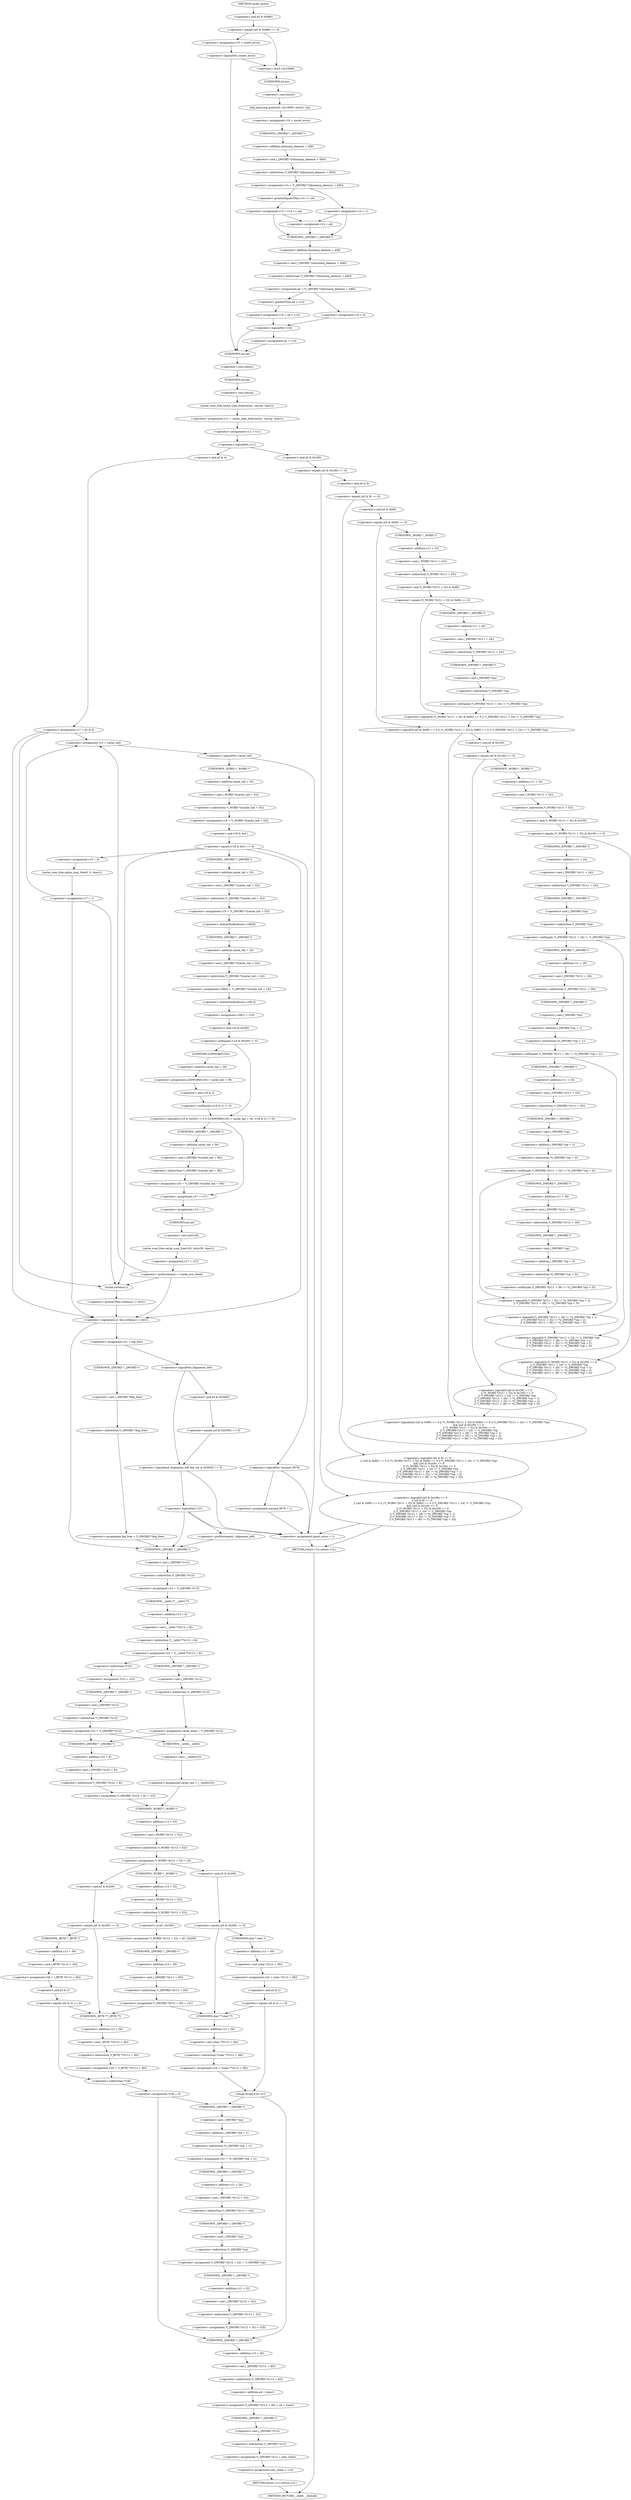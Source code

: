 digraph cache_insert {  
"1000145" [label = "(<operator>.equals,(a5 & 0x980) == 0)" ]
"1000146" [label = "(<operator>.and,a5 & 0x980)" ]
"1000151" [label = "(<operator>.assignment,v10 = insert_error)" ]
"1000155" [label = "(<operator>.logicalNot,!insert_error)" ]
"1000159" [label = "(log_query,log_query(a5 | 0x10000, (int)a1, cp))" ]
"1000160" [label = "(<operator>.or,a5 | 0x10000)" ]
"1000163" [label = "(<operator>.cast,(int)a1)" ]
"1000164" [label = "(UNKNOWN,int,int)" ]
"1000167" [label = "(<operator>.assignment,v10 = insert_error)" ]
"1000170" [label = "(<operator>.assignment,v14 = *(_QWORD *)(dnsmasq_daemon + 456))" ]
"1000172" [label = "(<operator>.indirection,*(_QWORD *)(dnsmasq_daemon + 456))" ]
"1000173" [label = "(<operator>.cast,(_QWORD *)(dnsmasq_daemon + 456))" ]
"1000174" [label = "(UNKNOWN,_QWORD *,_QWORD *)" ]
"1000175" [label = "(<operator>.addition,dnsmasq_daemon + 456)" ]
"1000180" [label = "(<operator>.assignment,v15 = v14 >= a4)" ]
"1000182" [label = "(<operator>.greaterEqualsThan,v14 >= a4)" ]
"1000186" [label = "(<operator>.assignment,v15 = 1)" ]
"1000191" [label = "(<operator>.assignment,v14 = a4)" ]
"1000194" [label = "(<operator>.assignment,a4 = *(_QWORD *)(dnsmasq_daemon + 448))" ]
"1000196" [label = "(<operator>.indirection,*(_QWORD *)(dnsmasq_daemon + 448))" ]
"1000197" [label = "(<operator>.cast,(_QWORD *)(dnsmasq_daemon + 448))" ]
"1000198" [label = "(UNKNOWN,_QWORD *,_QWORD *)" ]
"1000199" [label = "(<operator>.addition,dnsmasq_daemon + 448)" ]
"1000204" [label = "(<operator>.assignment,v16 = a4 > v14)" ]
"1000206" [label = "(<operator>.greaterThan,a4 > v14)" ]
"1000210" [label = "(<operator>.assignment,v16 = 0)" ]
"1000214" [label = "(<operator>.logicalNot,!v16)" ]
"1000216" [label = "(<operator>.assignment,a4 = v14)" ]
"1000223" [label = "(<operator>.assignment,v11 = cache_scan_free((int)a1, (int)cp, time1))" ]
"1000225" [label = "(cache_scan_free,cache_scan_free((int)a1, (int)cp, time1))" ]
"1000226" [label = "(<operator>.cast,(int)a1)" ]
"1000227" [label = "(UNKNOWN,int,int)" ]
"1000229" [label = "(<operator>.cast,(int)cp)" ]
"1000230" [label = "(UNKNOWN,int,int)" ]
"1000233" [label = "(<operator>.assignment,v12 = v11)" ]
"1000237" [label = "(<operator>.logicalNot,!v11)" ]
"1000240" [label = "(<operator>.assignment,v17 = a5 & 4)" ]
"1000242" [label = "(<operator>.and,a5 & 4)" ]
"1000248" [label = "(<operator>.assignment,v12 = cache_tail)" ]
"1000252" [label = "(<operator>.logicalNot,!cache_tail)" ]
"1000255" [label = "(<operator>.assignment,v18 = *(_WORD *)(cache_tail + 52))" ]
"1000257" [label = "(<operator>.indirection,*(_WORD *)(cache_tail + 52))" ]
"1000258" [label = "(<operator>.cast,(_WORD *)(cache_tail + 52))" ]
"1000259" [label = "(UNKNOWN,_WORD *,_WORD *)" ]
"1000260" [label = "(<operator>.addition,cache_tail + 52)" ]
"1000264" [label = "(<operator>.equals,(v18 & 0xC) == 0)" ]
"1000265" [label = "(<operator>.and,v18 & 0xC)" ]
"1000274" [label = "(<operator>.logicalNot,!warned_9978)" ]
"1000277" [label = "(<operator>.assignment,warned_9978 = 1)" ]
"1000284" [label = "(<operator>.assignment,v19 = *(_QWORD *)(cache_tail + 32))" ]
"1000286" [label = "(<operator>.indirection,*(_QWORD *)(cache_tail + 32))" ]
"1000287" [label = "(<operator>.cast,(_QWORD *)(cache_tail + 32))" ]
"1000288" [label = "(UNKNOWN,_QWORD *,_QWORD *)" ]
"1000289" [label = "(<operator>.addition,cache_tail + 32)" ]
"1000292" [label = "(<operator>.assignment,v28[0] = *(_QWORD *)(cache_tail + 24))" ]
"1000293" [label = "(<operator>.indirectIndexAccess,v28[0])" ]
"1000296" [label = "(<operator>.indirection,*(_QWORD *)(cache_tail + 24))" ]
"1000297" [label = "(<operator>.cast,(_QWORD *)(cache_tail + 24))" ]
"1000298" [label = "(UNKNOWN,_QWORD *,_QWORD *)" ]
"1000299" [label = "(<operator>.addition,cache_tail + 24)" ]
"1000302" [label = "(<operator>.assignment,v28[1] = v19)" ]
"1000303" [label = "(<operator>.indirectIndexAccess,v28[1])" ]
"1000308" [label = "(<operator>.logicalOr,(v18 & 0x200) != 0 || (LODWORD(v20) = cache_tail + 56, (v18 & 2) != 0))" ]
"1000309" [label = "(<operator>.notEquals,(v18 & 0x200) != 0)" ]
"1000310" [label = "(<operator>.and,v18 & 0x200)" ]
"1000315" [label = "(<operator>.assignment,LODWORD(v20) = cache_tail + 56)" ]
"1000316" [label = "(LODWORD,LODWORD(v20))" ]
"1000318" [label = "(<operator>.addition,cache_tail + 56)" ]
"1000321" [label = "(<operator>.notEquals,(v18 & 2) != 0)" ]
"1000322" [label = "(<operator>.and,v18 & 2)" ]
"1000326" [label = "(<operator>.assignment,v20 = *(_QWORD *)(cache_tail + 56))" ]
"1000328" [label = "(<operator>.indirection,*(_QWORD *)(cache_tail + 56))" ]
"1000329" [label = "(<operator>.cast,(_QWORD *)(cache_tail + 56))" ]
"1000330" [label = "(UNKNOWN,_QWORD *,_QWORD *)" ]
"1000331" [label = "(<operator>.addition,cache_tail + 56)" ]
"1000334" [label = "(<operator>.assignment,v27 = v17)" ]
"1000337" [label = "(<operator>.assignment,v10 = 1)" ]
"1000340" [label = "(cache_scan_free,cache_scan_free(v20, (int)v28, time1))" ]
"1000342" [label = "(<operator>.cast,(int)v28)" ]
"1000343" [label = "(UNKNOWN,int,int)" ]
"1000346" [label = "(<operator>.assignment,v17 = v27)" ]
"1000349" [label = "(<operator>.preIncrement,++cache_live_freed)" ]
"1000353" [label = "(<operator>.assignment,v10 = 0)" ]
"1000356" [label = "(cache_scan_free,cache_scan_free(0, 0, time1))" ]
"1000360" [label = "(<operator>.assignment,v17 = 1)" ]
"1000364" [label = "(<operator>.logicalAnd,a1 && strlen(a1) > 0x31)" ]
"1000366" [label = "(<operator>.greaterThan,strlen(a1) > 0x31)" ]
"1000367" [label = "(strlen,strlen(a1))" ]
"1000371" [label = "(<operator>.assignment,v21 = big_free)" ]
"1000377" [label = "(<operator>.assignment,big_free = *(_QWORD *)big_free)" ]
"1000379" [label = "(<operator>.indirection,*(_QWORD *)big_free)" ]
"1000380" [label = "(<operator>.cast,(_QWORD *)big_free)" ]
"1000381" [label = "(UNKNOWN,_QWORD *,_QWORD *)" ]
"1000386" [label = "(<operator>.logicalAnd,!bignames_left && (a5 & 0x5000) == 0)" ]
"1000387" [label = "(<operator>.logicalNot,!bignames_left)" ]
"1000389" [label = "(<operator>.equals,(a5 & 0x5000) == 0)" ]
"1000390" [label = "(<operator>.and,a5 & 0x5000)" ]
"1000396" [label = "(<operator>.logicalNot,!v21)" ]
"1000401" [label = "(<operator>.preDecrement,--bignames_left)" ]
"1000406" [label = "(<operator>.assignment,v22 = *(_QWORD *)v12)" ]
"1000408" [label = "(<operator>.indirection,*(_QWORD *)v12)" ]
"1000409" [label = "(<operator>.cast,(_QWORD *)v12)" ]
"1000410" [label = "(UNKNOWN,_QWORD *,_QWORD *)" ]
"1000412" [label = "(<operator>.assignment,v23 = *(__int64 **)(v12 + 8))" ]
"1000414" [label = "(<operator>.indirection,*(__int64 **)(v12 + 8))" ]
"1000415" [label = "(<operator>.cast,(__int64 **)(v12 + 8))" ]
"1000416" [label = "(UNKNOWN,__int64 **,__int64 **)" ]
"1000417" [label = "(<operator>.addition,v12 + 8)" ]
"1000423" [label = "(<operator>.assignment,*v23 = v22)" ]
"1000424" [label = "(<operator>.indirection,*v23)" ]
"1000427" [label = "(<operator>.assignment,v22 = *(_QWORD *)v12)" ]
"1000429" [label = "(<operator>.indirection,*(_QWORD *)v12)" ]
"1000430" [label = "(<operator>.cast,(_QWORD *)v12)" ]
"1000431" [label = "(UNKNOWN,_QWORD *,_QWORD *)" ]
"1000435" [label = "(<operator>.assignment,cache_head = *(_QWORD *)v12)" ]
"1000437" [label = "(<operator>.indirection,*(_QWORD *)v12)" ]
"1000438" [label = "(<operator>.cast,(_QWORD *)v12)" ]
"1000439" [label = "(UNKNOWN,_QWORD *,_QWORD *)" ]
"1000443" [label = "(<operator>.assignment,*(_QWORD *)(v22 + 8) = v23)" ]
"1000444" [label = "(<operator>.indirection,*(_QWORD *)(v22 + 8))" ]
"1000445" [label = "(<operator>.cast,(_QWORD *)(v22 + 8))" ]
"1000446" [label = "(UNKNOWN,_QWORD *,_QWORD *)" ]
"1000447" [label = "(<operator>.addition,v22 + 8)" ]
"1000452" [label = "(<operator>.assignment,cache_tail = (__int64)v23)" ]
"1000454" [label = "(<operator>.cast,(__int64)v23)" ]
"1000455" [label = "(UNKNOWN,__int64,__int64)" ]
"1000457" [label = "(<operator>.assignment,*(_WORD *)(v12 + 52) = a5)" ]
"1000458" [label = "(<operator>.indirection,*(_WORD *)(v12 + 52))" ]
"1000459" [label = "(<operator>.cast,(_WORD *)(v12 + 52))" ]
"1000460" [label = "(UNKNOWN,_WORD *,_WORD *)" ]
"1000461" [label = "(<operator>.addition,v12 + 52)" ]
"1000468" [label = "(<operator>.assignment,*(_WORD *)(v12 + 52) = a5 | 0x200)" ]
"1000469" [label = "(<operator>.indirection,*(_WORD *)(v12 + 52))" ]
"1000470" [label = "(<operator>.cast,(_WORD *)(v12 + 52))" ]
"1000471" [label = "(UNKNOWN,_WORD *,_WORD *)" ]
"1000472" [label = "(<operator>.addition,v12 + 52)" ]
"1000475" [label = "(<operator>.or,a5 | 0x200)" ]
"1000478" [label = "(<operator>.assignment,*(_QWORD *)(v12 + 56) = v21)" ]
"1000479" [label = "(<operator>.indirection,*(_QWORD *)(v12 + 56))" ]
"1000480" [label = "(<operator>.cast,(_QWORD *)(v12 + 56))" ]
"1000481" [label = "(UNKNOWN,_QWORD *,_QWORD *)" ]
"1000482" [label = "(<operator>.addition,v12 + 56)" ]
"1000490" [label = "(<operator>.assignment,v24 = *(char **)(v12 + 56))" ]
"1000492" [label = "(<operator>.indirection,*(char **)(v12 + 56))" ]
"1000493" [label = "(<operator>.cast,(char **)(v12 + 56))" ]
"1000494" [label = "(UNKNOWN,char **,char **)" ]
"1000495" [label = "(<operator>.addition,v12 + 56)" ]
"1000499" [label = "(strcpy,strcpy(v24, a1))" ]
"1000506" [label = "(<operator>.assignment,v25 = *((_QWORD *)cp + 1))" ]
"1000508" [label = "(<operator>.indirection,*((_QWORD *)cp + 1))" ]
"1000509" [label = "(<operator>.addition,(_QWORD *)cp + 1)" ]
"1000510" [label = "(<operator>.cast,(_QWORD *)cp)" ]
"1000511" [label = "(UNKNOWN,_QWORD *,_QWORD *)" ]
"1000514" [label = "(<operator>.assignment,*(_QWORD *)(v12 + 24) = *(_QWORD *)cp)" ]
"1000515" [label = "(<operator>.indirection,*(_QWORD *)(v12 + 24))" ]
"1000516" [label = "(<operator>.cast,(_QWORD *)(v12 + 24))" ]
"1000517" [label = "(UNKNOWN,_QWORD *,_QWORD *)" ]
"1000518" [label = "(<operator>.addition,v12 + 24)" ]
"1000521" [label = "(<operator>.indirection,*(_QWORD *)cp)" ]
"1000522" [label = "(<operator>.cast,(_QWORD *)cp)" ]
"1000523" [label = "(UNKNOWN,_QWORD *,_QWORD *)" ]
"1000525" [label = "(<operator>.assignment,*(_QWORD *)(v12 + 32) = v25)" ]
"1000526" [label = "(<operator>.indirection,*(_QWORD *)(v12 + 32))" ]
"1000527" [label = "(<operator>.cast,(_QWORD *)(v12 + 32))" ]
"1000528" [label = "(UNKNOWN,_QWORD *,_QWORD *)" ]
"1000529" [label = "(<operator>.addition,v12 + 32)" ]
"1000533" [label = "(<operator>.assignment,*(_QWORD *)(v12 + 40) = a4 + time1)" ]
"1000534" [label = "(<operator>.indirection,*(_QWORD *)(v12 + 40))" ]
"1000535" [label = "(<operator>.cast,(_QWORD *)(v12 + 40))" ]
"1000536" [label = "(UNKNOWN,_QWORD *,_QWORD *)" ]
"1000537" [label = "(<operator>.addition,v12 + 40)" ]
"1000540" [label = "(<operator>.addition,a4 + time1)" ]
"1000543" [label = "(<operator>.assignment,*(_QWORD *)v12 = new_chain)" ]
"1000544" [label = "(<operator>.indirection,*(_QWORD *)v12)" ]
"1000545" [label = "(<operator>.cast,(_QWORD *)v12)" ]
"1000546" [label = "(UNKNOWN,_QWORD *,_QWORD *)" ]
"1000549" [label = "(<operator>.assignment,new_chain = v12)" ]
"1000552" [label = "(RETURN,return v12;,return v12;)" ]
"1000560" [label = "(<operator>.equals,(a5 & 0x200) == 0)" ]
"1000561" [label = "(<operator>.and,a5 & 0x200)" ]
"1000566" [label = "(<operator>.assignment,v24 = (char *)(v12 + 56))" ]
"1000568" [label = "(<operator>.cast,(char *)(v12 + 56))" ]
"1000569" [label = "(UNKNOWN,char *,char *)" ]
"1000570" [label = "(<operator>.addition,v12 + 56)" ]
"1000574" [label = "(<operator>.equals,(a5 & 2) == 0)" ]
"1000575" [label = "(<operator>.and,a5 & 2)" ]
"1000582" [label = "(<operator>.equals,(a5 & 0x200) == 0)" ]
"1000583" [label = "(<operator>.and,a5 & 0x200)" ]
"1000588" [label = "(<operator>.assignment,v26 = (_BYTE *)(v12 + 56))" ]
"1000590" [label = "(<operator>.cast,(_BYTE *)(v12 + 56))" ]
"1000591" [label = "(UNKNOWN,_BYTE *,_BYTE *)" ]
"1000592" [label = "(<operator>.addition,v12 + 56)" ]
"1000596" [label = "(<operator>.equals,(a5 & 2) == 0)" ]
"1000597" [label = "(<operator>.and,a5 & 2)" ]
"1000603" [label = "(<operator>.assignment,*v26 = 0)" ]
"1000604" [label = "(<operator>.indirection,*v26)" ]
"1000608" [label = "(<operator>.assignment,v26 = *(_BYTE **)(v12 + 56))" ]
"1000610" [label = "(<operator>.indirection,*(_BYTE **)(v12 + 56))" ]
"1000611" [label = "(<operator>.cast,(_BYTE **)(v12 + 56))" ]
"1000612" [label = "(UNKNOWN,_BYTE **,_BYTE **)" ]
"1000613" [label = "(<operator>.addition,v12 + 56)" ]
"1000618" [label = "(<operator>.logicalOr,(a5 & 0x180) == 0\n    || (a5 & 8) == 0\n    || ((a5 & 0x80) == 0 || (*(_WORD *)(v11 + 52) & 0x80) == 0 || *(_DWORD *)(v11 + 24) != *(_DWORD *)cp)\n    && ((a5 & 0x100) == 0\n     || (*(_WORD *)(v11 + 52) & 0x100) == 0\n     || *(_DWORD *)(v11 + 24) != *(_DWORD *)cp\n     || *(_DWORD *)(v11 + 28) != *((_DWORD *)cp + 1)\n     || *(_DWORD *)(v11 + 32) != *((_DWORD *)cp + 2)\n     || *(_DWORD *)(v11 + 36) != *((_DWORD *)cp + 3)))" ]
"1000619" [label = "(<operator>.equals,(a5 & 0x180) == 0)" ]
"1000620" [label = "(<operator>.and,a5 & 0x180)" ]
"1000624" [label = "(<operator>.logicalOr,(a5 & 8) == 0\n    || ((a5 & 0x80) == 0 || (*(_WORD *)(v11 + 52) & 0x80) == 0 || *(_DWORD *)(v11 + 24) != *(_DWORD *)cp)\n    && ((a5 & 0x100) == 0\n     || (*(_WORD *)(v11 + 52) & 0x100) == 0\n     || *(_DWORD *)(v11 + 24) != *(_DWORD *)cp\n     || *(_DWORD *)(v11 + 28) != *((_DWORD *)cp + 1)\n     || *(_DWORD *)(v11 + 32) != *((_DWORD *)cp + 2)\n     || *(_DWORD *)(v11 + 36) != *((_DWORD *)cp + 3)))" ]
"1000625" [label = "(<operator>.equals,(a5 & 8) == 0)" ]
"1000626" [label = "(<operator>.and,a5 & 8)" ]
"1000630" [label = "(<operator>.logicalAnd,((a5 & 0x80) == 0 || (*(_WORD *)(v11 + 52) & 0x80) == 0 || *(_DWORD *)(v11 + 24) != *(_DWORD *)cp)\n    && ((a5 & 0x100) == 0\n     || (*(_WORD *)(v11 + 52) & 0x100) == 0\n     || *(_DWORD *)(v11 + 24) != *(_DWORD *)cp\n     || *(_DWORD *)(v11 + 28) != *((_DWORD *)cp + 1)\n     || *(_DWORD *)(v11 + 32) != *((_DWORD *)cp + 2)\n     || *(_DWORD *)(v11 + 36) != *((_DWORD *)cp + 3)))" ]
"1000631" [label = "(<operator>.logicalOr,(a5 & 0x80) == 0 || (*(_WORD *)(v11 + 52) & 0x80) == 0 || *(_DWORD *)(v11 + 24) != *(_DWORD *)cp)" ]
"1000632" [label = "(<operator>.equals,(a5 & 0x80) == 0)" ]
"1000633" [label = "(<operator>.and,a5 & 0x80)" ]
"1000637" [label = "(<operator>.logicalOr,(*(_WORD *)(v11 + 52) & 0x80) == 0 || *(_DWORD *)(v11 + 24) != *(_DWORD *)cp)" ]
"1000638" [label = "(<operator>.equals,(*(_WORD *)(v11 + 52) & 0x80) == 0)" ]
"1000639" [label = "(<operator>.and,*(_WORD *)(v11 + 52) & 0x80)" ]
"1000640" [label = "(<operator>.indirection,*(_WORD *)(v11 + 52))" ]
"1000641" [label = "(<operator>.cast,(_WORD *)(v11 + 52))" ]
"1000642" [label = "(UNKNOWN,_WORD *,_WORD *)" ]
"1000643" [label = "(<operator>.addition,v11 + 52)" ]
"1000648" [label = "(<operator>.notEquals,*(_DWORD *)(v11 + 24) != *(_DWORD *)cp)" ]
"1000649" [label = "(<operator>.indirection,*(_DWORD *)(v11 + 24))" ]
"1000650" [label = "(<operator>.cast,(_DWORD *)(v11 + 24))" ]
"1000651" [label = "(UNKNOWN,_DWORD *,_DWORD *)" ]
"1000652" [label = "(<operator>.addition,v11 + 24)" ]
"1000655" [label = "(<operator>.indirection,*(_DWORD *)cp)" ]
"1000656" [label = "(<operator>.cast,(_DWORD *)cp)" ]
"1000657" [label = "(UNKNOWN,_DWORD *,_DWORD *)" ]
"1000659" [label = "(<operator>.logicalOr,(a5 & 0x100) == 0\n     || (*(_WORD *)(v11 + 52) & 0x100) == 0\n     || *(_DWORD *)(v11 + 24) != *(_DWORD *)cp\n     || *(_DWORD *)(v11 + 28) != *((_DWORD *)cp + 1)\n     || *(_DWORD *)(v11 + 32) != *((_DWORD *)cp + 2)\n     || *(_DWORD *)(v11 + 36) != *((_DWORD *)cp + 3))" ]
"1000660" [label = "(<operator>.equals,(a5 & 0x100) == 0)" ]
"1000661" [label = "(<operator>.and,a5 & 0x100)" ]
"1000665" [label = "(<operator>.logicalOr,(*(_WORD *)(v11 + 52) & 0x100) == 0\n     || *(_DWORD *)(v11 + 24) != *(_DWORD *)cp\n     || *(_DWORD *)(v11 + 28) != *((_DWORD *)cp + 1)\n     || *(_DWORD *)(v11 + 32) != *((_DWORD *)cp + 2)\n     || *(_DWORD *)(v11 + 36) != *((_DWORD *)cp + 3))" ]
"1000666" [label = "(<operator>.equals,(*(_WORD *)(v11 + 52) & 0x100) == 0)" ]
"1000667" [label = "(<operator>.and,*(_WORD *)(v11 + 52) & 0x100)" ]
"1000668" [label = "(<operator>.indirection,*(_WORD *)(v11 + 52))" ]
"1000669" [label = "(<operator>.cast,(_WORD *)(v11 + 52))" ]
"1000670" [label = "(UNKNOWN,_WORD *,_WORD *)" ]
"1000671" [label = "(<operator>.addition,v11 + 52)" ]
"1000676" [label = "(<operator>.logicalOr,*(_DWORD *)(v11 + 24) != *(_DWORD *)cp\n     || *(_DWORD *)(v11 + 28) != *((_DWORD *)cp + 1)\n     || *(_DWORD *)(v11 + 32) != *((_DWORD *)cp + 2)\n     || *(_DWORD *)(v11 + 36) != *((_DWORD *)cp + 3))" ]
"1000677" [label = "(<operator>.notEquals,*(_DWORD *)(v11 + 24) != *(_DWORD *)cp)" ]
"1000678" [label = "(<operator>.indirection,*(_DWORD *)(v11 + 24))" ]
"1000679" [label = "(<operator>.cast,(_DWORD *)(v11 + 24))" ]
"1000680" [label = "(UNKNOWN,_DWORD *,_DWORD *)" ]
"1000681" [label = "(<operator>.addition,v11 + 24)" ]
"1000684" [label = "(<operator>.indirection,*(_DWORD *)cp)" ]
"1000685" [label = "(<operator>.cast,(_DWORD *)cp)" ]
"1000686" [label = "(UNKNOWN,_DWORD *,_DWORD *)" ]
"1000688" [label = "(<operator>.logicalOr,*(_DWORD *)(v11 + 28) != *((_DWORD *)cp + 1)\n     || *(_DWORD *)(v11 + 32) != *((_DWORD *)cp + 2)\n     || *(_DWORD *)(v11 + 36) != *((_DWORD *)cp + 3))" ]
"1000689" [label = "(<operator>.notEquals,*(_DWORD *)(v11 + 28) != *((_DWORD *)cp + 1))" ]
"1000690" [label = "(<operator>.indirection,*(_DWORD *)(v11 + 28))" ]
"1000691" [label = "(<operator>.cast,(_DWORD *)(v11 + 28))" ]
"1000692" [label = "(UNKNOWN,_DWORD *,_DWORD *)" ]
"1000693" [label = "(<operator>.addition,v11 + 28)" ]
"1000696" [label = "(<operator>.indirection,*((_DWORD *)cp + 1))" ]
"1000697" [label = "(<operator>.addition,(_DWORD *)cp + 1)" ]
"1000698" [label = "(<operator>.cast,(_DWORD *)cp)" ]
"1000699" [label = "(UNKNOWN,_DWORD *,_DWORD *)" ]
"1000702" [label = "(<operator>.logicalOr,*(_DWORD *)(v11 + 32) != *((_DWORD *)cp + 2)\n     || *(_DWORD *)(v11 + 36) != *((_DWORD *)cp + 3))" ]
"1000703" [label = "(<operator>.notEquals,*(_DWORD *)(v11 + 32) != *((_DWORD *)cp + 2))" ]
"1000704" [label = "(<operator>.indirection,*(_DWORD *)(v11 + 32))" ]
"1000705" [label = "(<operator>.cast,(_DWORD *)(v11 + 32))" ]
"1000706" [label = "(UNKNOWN,_DWORD *,_DWORD *)" ]
"1000707" [label = "(<operator>.addition,v11 + 32)" ]
"1000710" [label = "(<operator>.indirection,*((_DWORD *)cp + 2))" ]
"1000711" [label = "(<operator>.addition,(_DWORD *)cp + 2)" ]
"1000712" [label = "(<operator>.cast,(_DWORD *)cp)" ]
"1000713" [label = "(UNKNOWN,_DWORD *,_DWORD *)" ]
"1000716" [label = "(<operator>.notEquals,*(_DWORD *)(v11 + 36) != *((_DWORD *)cp + 3))" ]
"1000717" [label = "(<operator>.indirection,*(_DWORD *)(v11 + 36))" ]
"1000718" [label = "(<operator>.cast,(_DWORD *)(v11 + 36))" ]
"1000719" [label = "(UNKNOWN,_DWORD *,_DWORD *)" ]
"1000720" [label = "(<operator>.addition,v11 + 36)" ]
"1000723" [label = "(<operator>.indirection,*((_DWORD *)cp + 3))" ]
"1000724" [label = "(<operator>.addition,(_DWORD *)cp + 3)" ]
"1000725" [label = "(<operator>.cast,(_DWORD *)cp)" ]
"1000726" [label = "(UNKNOWN,_DWORD *,_DWORD *)" ]
"1000732" [label = "(<operator>.assignment,insert_error = 1)" ]
"1000735" [label = "(RETURN,return v12;,return v12;)" ]
"1000119" [label = "(METHOD,cache_insert)" ]
"1000737" [label = "(METHOD_RETURN,__int64 __fastcall)" ]
  "1000145" -> "1000151" 
  "1000145" -> "1000160" 
  "1000146" -> "1000145" 
  "1000151" -> "1000155" 
  "1000155" -> "1000227" 
  "1000155" -> "1000160" 
  "1000159" -> "1000167" 
  "1000160" -> "1000164" 
  "1000163" -> "1000159" 
  "1000164" -> "1000163" 
  "1000167" -> "1000174" 
  "1000170" -> "1000182" 
  "1000170" -> "1000186" 
  "1000172" -> "1000170" 
  "1000173" -> "1000172" 
  "1000174" -> "1000175" 
  "1000175" -> "1000173" 
  "1000180" -> "1000191" 
  "1000180" -> "1000198" 
  "1000182" -> "1000180" 
  "1000186" -> "1000191" 
  "1000186" -> "1000198" 
  "1000191" -> "1000198" 
  "1000194" -> "1000206" 
  "1000194" -> "1000210" 
  "1000196" -> "1000194" 
  "1000197" -> "1000196" 
  "1000198" -> "1000199" 
  "1000199" -> "1000197" 
  "1000204" -> "1000214" 
  "1000206" -> "1000204" 
  "1000210" -> "1000214" 
  "1000214" -> "1000216" 
  "1000214" -> "1000227" 
  "1000216" -> "1000227" 
  "1000223" -> "1000233" 
  "1000225" -> "1000223" 
  "1000226" -> "1000230" 
  "1000227" -> "1000226" 
  "1000229" -> "1000225" 
  "1000230" -> "1000229" 
  "1000233" -> "1000237" 
  "1000237" -> "1000242" 
  "1000237" -> "1000620" 
  "1000240" -> "1000248" 
  "1000240" -> "1000364" 
  "1000240" -> "1000367" 
  "1000242" -> "1000240" 
  "1000248" -> "1000252" 
  "1000252" -> "1000732" 
  "1000252" -> "1000259" 
  "1000255" -> "1000265" 
  "1000257" -> "1000255" 
  "1000258" -> "1000257" 
  "1000259" -> "1000260" 
  "1000260" -> "1000258" 
  "1000264" -> "1000364" 
  "1000264" -> "1000367" 
  "1000264" -> "1000274" 
  "1000264" -> "1000288" 
  "1000264" -> "1000353" 
  "1000265" -> "1000264" 
  "1000274" -> "1000277" 
  "1000274" -> "1000732" 
  "1000277" -> "1000732" 
  "1000284" -> "1000293" 
  "1000286" -> "1000284" 
  "1000287" -> "1000286" 
  "1000288" -> "1000289" 
  "1000289" -> "1000287" 
  "1000292" -> "1000303" 
  "1000293" -> "1000298" 
  "1000296" -> "1000292" 
  "1000297" -> "1000296" 
  "1000298" -> "1000299" 
  "1000299" -> "1000297" 
  "1000302" -> "1000310" 
  "1000303" -> "1000302" 
  "1000308" -> "1000330" 
  "1000308" -> "1000334" 
  "1000309" -> "1000308" 
  "1000309" -> "1000316" 
  "1000310" -> "1000309" 
  "1000315" -> "1000322" 
  "1000316" -> "1000318" 
  "1000318" -> "1000315" 
  "1000321" -> "1000308" 
  "1000322" -> "1000321" 
  "1000326" -> "1000334" 
  "1000328" -> "1000326" 
  "1000329" -> "1000328" 
  "1000330" -> "1000331" 
  "1000331" -> "1000329" 
  "1000334" -> "1000337" 
  "1000337" -> "1000343" 
  "1000340" -> "1000346" 
  "1000342" -> "1000340" 
  "1000343" -> "1000342" 
  "1000346" -> "1000349" 
  "1000349" -> "1000248" 
  "1000349" -> "1000364" 
  "1000349" -> "1000367" 
  "1000353" -> "1000356" 
  "1000356" -> "1000360" 
  "1000360" -> "1000248" 
  "1000360" -> "1000364" 
  "1000360" -> "1000367" 
  "1000364" -> "1000371" 
  "1000364" -> "1000410" 
  "1000366" -> "1000364" 
  "1000367" -> "1000366" 
  "1000371" -> "1000381" 
  "1000371" -> "1000387" 
  "1000377" -> "1000410" 
  "1000379" -> "1000377" 
  "1000380" -> "1000379" 
  "1000381" -> "1000380" 
  "1000386" -> "1000732" 
  "1000386" -> "1000396" 
  "1000387" -> "1000386" 
  "1000387" -> "1000390" 
  "1000389" -> "1000386" 
  "1000390" -> "1000389" 
  "1000396" -> "1000732" 
  "1000396" -> "1000401" 
  "1000396" -> "1000410" 
  "1000401" -> "1000410" 
  "1000406" -> "1000416" 
  "1000408" -> "1000406" 
  "1000409" -> "1000408" 
  "1000410" -> "1000409" 
  "1000412" -> "1000424" 
  "1000412" -> "1000439" 
  "1000414" -> "1000412" 
  "1000415" -> "1000414" 
  "1000416" -> "1000417" 
  "1000417" -> "1000415" 
  "1000423" -> "1000431" 
  "1000424" -> "1000423" 
  "1000427" -> "1000446" 
  "1000427" -> "1000455" 
  "1000429" -> "1000427" 
  "1000430" -> "1000429" 
  "1000431" -> "1000430" 
  "1000435" -> "1000446" 
  "1000435" -> "1000455" 
  "1000437" -> "1000435" 
  "1000438" -> "1000437" 
  "1000439" -> "1000438" 
  "1000443" -> "1000460" 
  "1000444" -> "1000443" 
  "1000445" -> "1000444" 
  "1000446" -> "1000447" 
  "1000447" -> "1000445" 
  "1000452" -> "1000460" 
  "1000454" -> "1000452" 
  "1000455" -> "1000454" 
  "1000457" -> "1000471" 
  "1000457" -> "1000561" 
  "1000457" -> "1000583" 
  "1000458" -> "1000457" 
  "1000459" -> "1000458" 
  "1000460" -> "1000461" 
  "1000461" -> "1000459" 
  "1000468" -> "1000481" 
  "1000469" -> "1000475" 
  "1000470" -> "1000469" 
  "1000471" -> "1000472" 
  "1000472" -> "1000470" 
  "1000475" -> "1000468" 
  "1000478" -> "1000494" 
  "1000478" -> "1000612" 
  "1000479" -> "1000478" 
  "1000480" -> "1000479" 
  "1000481" -> "1000482" 
  "1000482" -> "1000480" 
  "1000490" -> "1000499" 
  "1000492" -> "1000490" 
  "1000493" -> "1000492" 
  "1000494" -> "1000495" 
  "1000495" -> "1000493" 
  "1000499" -> "1000536" 
  "1000499" -> "1000511" 
  "1000506" -> "1000517" 
  "1000508" -> "1000506" 
  "1000509" -> "1000508" 
  "1000510" -> "1000509" 
  "1000511" -> "1000510" 
  "1000514" -> "1000528" 
  "1000515" -> "1000523" 
  "1000516" -> "1000515" 
  "1000517" -> "1000518" 
  "1000518" -> "1000516" 
  "1000521" -> "1000514" 
  "1000522" -> "1000521" 
  "1000523" -> "1000522" 
  "1000525" -> "1000536" 
  "1000526" -> "1000525" 
  "1000527" -> "1000526" 
  "1000528" -> "1000529" 
  "1000529" -> "1000527" 
  "1000533" -> "1000546" 
  "1000534" -> "1000540" 
  "1000535" -> "1000534" 
  "1000536" -> "1000537" 
  "1000537" -> "1000535" 
  "1000540" -> "1000533" 
  "1000543" -> "1000549" 
  "1000544" -> "1000543" 
  "1000545" -> "1000544" 
  "1000546" -> "1000545" 
  "1000549" -> "1000552" 
  "1000552" -> "1000737" 
  "1000560" -> "1000569" 
  "1000560" -> "1000494" 
  "1000561" -> "1000560" 
  "1000566" -> "1000575" 
  "1000568" -> "1000566" 
  "1000569" -> "1000570" 
  "1000570" -> "1000568" 
  "1000574" -> "1000499" 
  "1000574" -> "1000494" 
  "1000575" -> "1000574" 
  "1000582" -> "1000591" 
  "1000582" -> "1000612" 
  "1000583" -> "1000582" 
  "1000588" -> "1000597" 
  "1000590" -> "1000588" 
  "1000591" -> "1000592" 
  "1000592" -> "1000590" 
  "1000596" -> "1000604" 
  "1000596" -> "1000612" 
  "1000597" -> "1000596" 
  "1000603" -> "1000536" 
  "1000603" -> "1000511" 
  "1000604" -> "1000603" 
  "1000608" -> "1000604" 
  "1000610" -> "1000608" 
  "1000611" -> "1000610" 
  "1000612" -> "1000613" 
  "1000613" -> "1000611" 
  "1000618" -> "1000732" 
  "1000618" -> "1000735" 
  "1000619" -> "1000618" 
  "1000619" -> "1000626" 
  "1000620" -> "1000619" 
  "1000624" -> "1000618" 
  "1000625" -> "1000624" 
  "1000625" -> "1000633" 
  "1000626" -> "1000625" 
  "1000630" -> "1000624" 
  "1000631" -> "1000630" 
  "1000631" -> "1000661" 
  "1000632" -> "1000642" 
  "1000632" -> "1000631" 
  "1000633" -> "1000632" 
  "1000637" -> "1000631" 
  "1000638" -> "1000651" 
  "1000638" -> "1000637" 
  "1000639" -> "1000638" 
  "1000640" -> "1000639" 
  "1000641" -> "1000640" 
  "1000642" -> "1000643" 
  "1000643" -> "1000641" 
  "1000648" -> "1000637" 
  "1000649" -> "1000657" 
  "1000650" -> "1000649" 
  "1000651" -> "1000652" 
  "1000652" -> "1000650" 
  "1000655" -> "1000648" 
  "1000656" -> "1000655" 
  "1000657" -> "1000656" 
  "1000659" -> "1000630" 
  "1000660" -> "1000670" 
  "1000660" -> "1000659" 
  "1000661" -> "1000660" 
  "1000665" -> "1000659" 
  "1000666" -> "1000680" 
  "1000666" -> "1000665" 
  "1000667" -> "1000666" 
  "1000668" -> "1000667" 
  "1000669" -> "1000668" 
  "1000670" -> "1000671" 
  "1000671" -> "1000669" 
  "1000676" -> "1000665" 
  "1000677" -> "1000692" 
  "1000677" -> "1000676" 
  "1000678" -> "1000686" 
  "1000679" -> "1000678" 
  "1000680" -> "1000681" 
  "1000681" -> "1000679" 
  "1000684" -> "1000677" 
  "1000685" -> "1000684" 
  "1000686" -> "1000685" 
  "1000688" -> "1000676" 
  "1000689" -> "1000706" 
  "1000689" -> "1000688" 
  "1000690" -> "1000699" 
  "1000691" -> "1000690" 
  "1000692" -> "1000693" 
  "1000693" -> "1000691" 
  "1000696" -> "1000689" 
  "1000697" -> "1000696" 
  "1000698" -> "1000697" 
  "1000699" -> "1000698" 
  "1000702" -> "1000688" 
  "1000703" -> "1000719" 
  "1000703" -> "1000702" 
  "1000704" -> "1000713" 
  "1000705" -> "1000704" 
  "1000706" -> "1000707" 
  "1000707" -> "1000705" 
  "1000710" -> "1000703" 
  "1000711" -> "1000710" 
  "1000712" -> "1000711" 
  "1000713" -> "1000712" 
  "1000716" -> "1000702" 
  "1000717" -> "1000726" 
  "1000718" -> "1000717" 
  "1000719" -> "1000720" 
  "1000720" -> "1000718" 
  "1000723" -> "1000716" 
  "1000724" -> "1000723" 
  "1000725" -> "1000724" 
  "1000726" -> "1000725" 
  "1000732" -> "1000735" 
  "1000735" -> "1000737" 
  "1000119" -> "1000146" 
}
